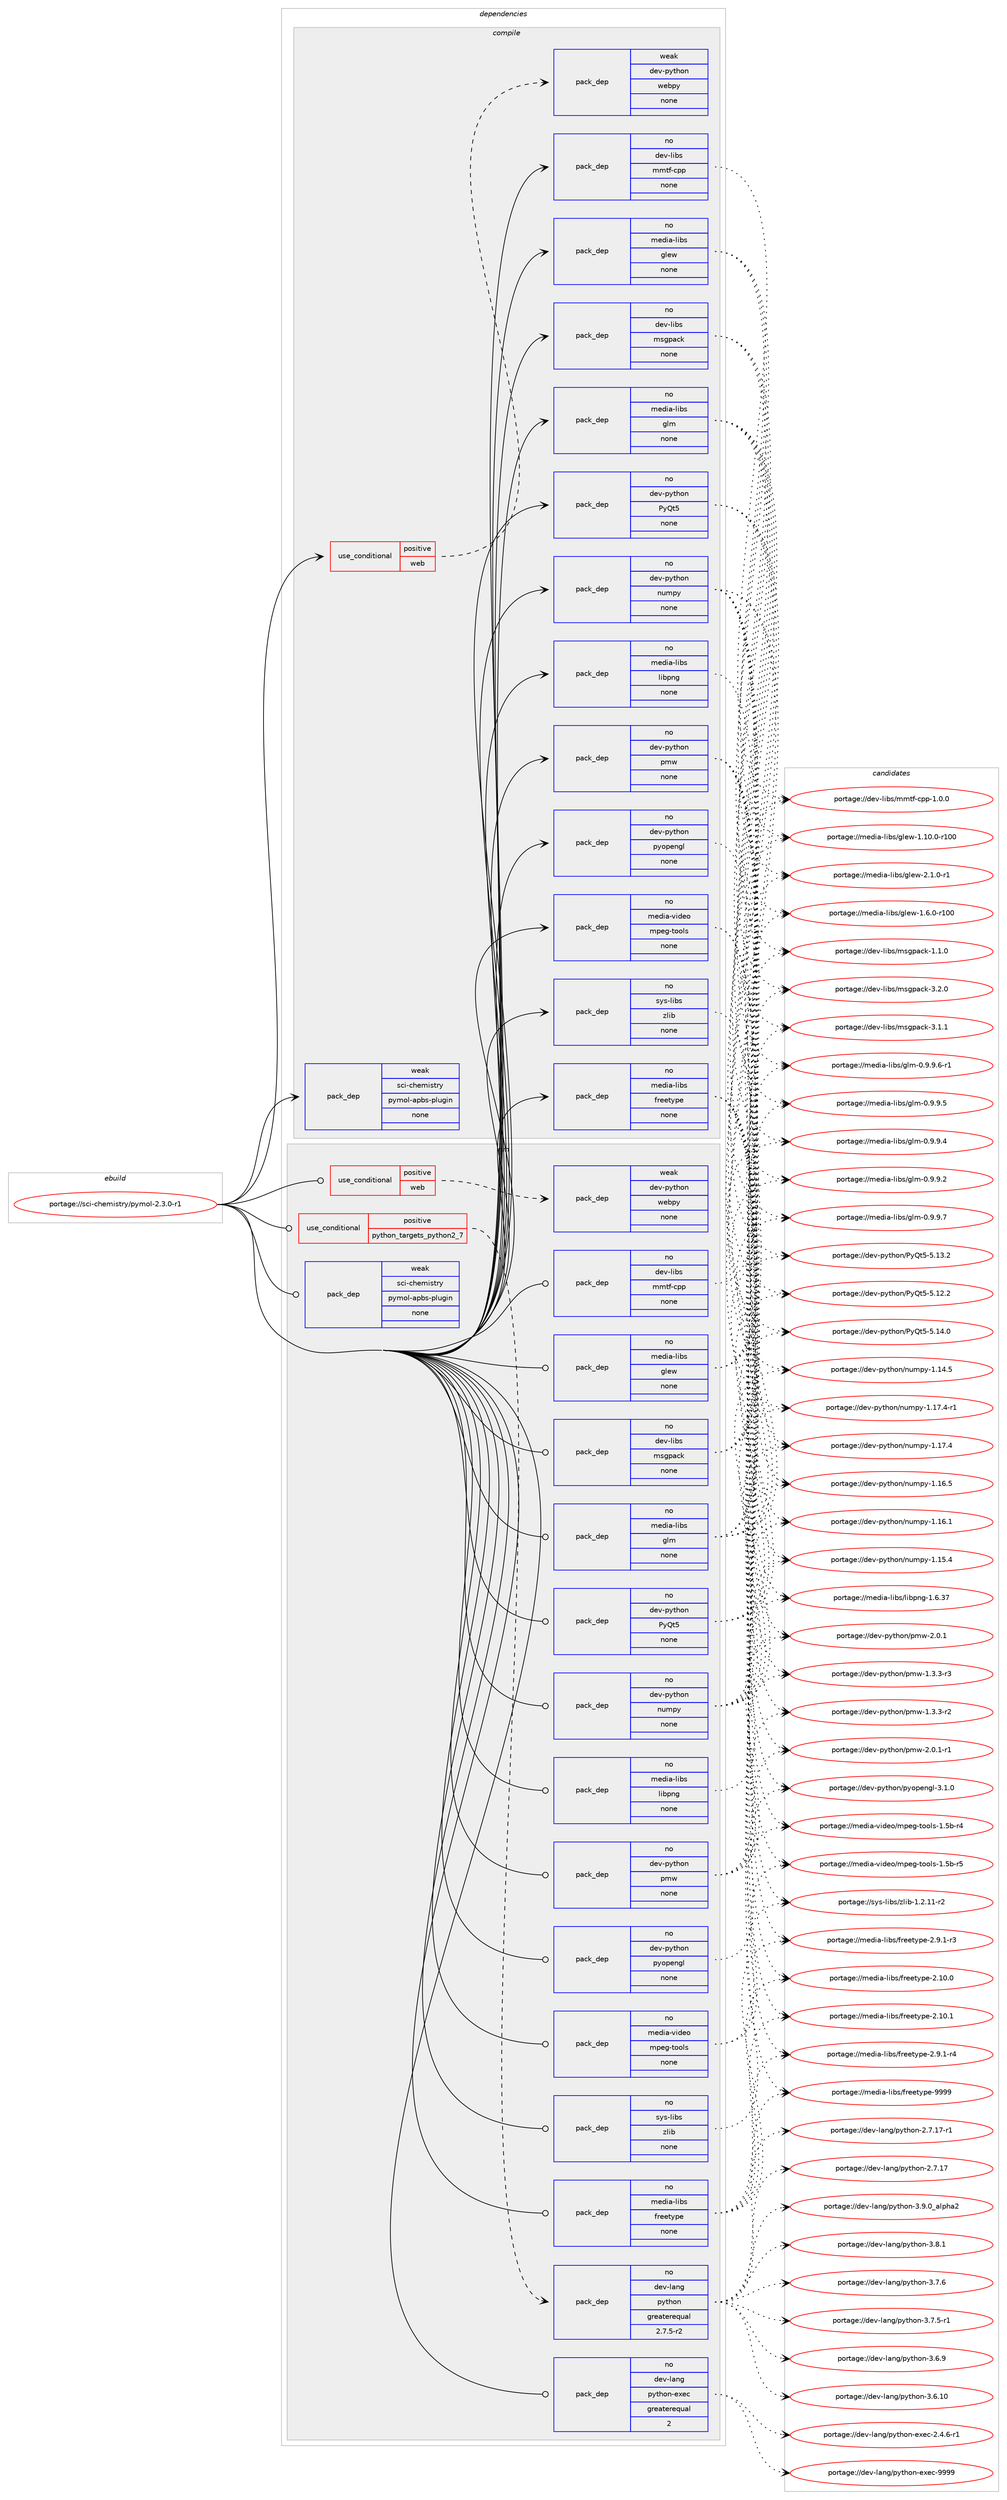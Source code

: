 digraph prolog {

# *************
# Graph options
# *************

newrank=true;
concentrate=true;
compound=true;
graph [rankdir=LR,fontname=Helvetica,fontsize=10,ranksep=1.5];#, ranksep=2.5, nodesep=0.2];
edge  [arrowhead=vee];
node  [fontname=Helvetica,fontsize=10];

# **********
# The ebuild
# **********

subgraph cluster_leftcol {
color=gray;
rank=same;
label=<<i>ebuild</i>>;
id [label="portage://sci-chemistry/pymol-2.3.0-r1", color=red, width=4, href="../sci-chemistry/pymol-2.3.0-r1.svg"];
}

# ****************
# The dependencies
# ****************

subgraph cluster_midcol {
color=gray;
label=<<i>dependencies</i>>;
subgraph cluster_compile {
fillcolor="#eeeeee";
style=filled;
label=<<i>compile</i>>;
subgraph cond20856 {
dependency108001 [label=<<TABLE BORDER="0" CELLBORDER="1" CELLSPACING="0" CELLPADDING="4"><TR><TD ROWSPAN="3" CELLPADDING="10">use_conditional</TD></TR><TR><TD>positive</TD></TR><TR><TD>web</TD></TR></TABLE>>, shape=none, color=red];
subgraph pack85321 {
dependency108002 [label=<<TABLE BORDER="0" CELLBORDER="1" CELLSPACING="0" CELLPADDING="4" WIDTH="220"><TR><TD ROWSPAN="6" CELLPADDING="30">pack_dep</TD></TR><TR><TD WIDTH="110">weak</TD></TR><TR><TD>dev-python</TD></TR><TR><TD>webpy</TD></TR><TR><TD>none</TD></TR><TR><TD></TD></TR></TABLE>>, shape=none, color=blue];
}
dependency108001:e -> dependency108002:w [weight=20,style="dashed",arrowhead="vee"];
}
id:e -> dependency108001:w [weight=20,style="solid",arrowhead="vee"];
subgraph pack85322 {
dependency108003 [label=<<TABLE BORDER="0" CELLBORDER="1" CELLSPACING="0" CELLPADDING="4" WIDTH="220"><TR><TD ROWSPAN="6" CELLPADDING="30">pack_dep</TD></TR><TR><TD WIDTH="110">no</TD></TR><TR><TD>dev-libs</TD></TR><TR><TD>mmtf-cpp</TD></TR><TR><TD>none</TD></TR><TR><TD></TD></TR></TABLE>>, shape=none, color=blue];
}
id:e -> dependency108003:w [weight=20,style="solid",arrowhead="vee"];
subgraph pack85323 {
dependency108004 [label=<<TABLE BORDER="0" CELLBORDER="1" CELLSPACING="0" CELLPADDING="4" WIDTH="220"><TR><TD ROWSPAN="6" CELLPADDING="30">pack_dep</TD></TR><TR><TD WIDTH="110">no</TD></TR><TR><TD>dev-libs</TD></TR><TR><TD>msgpack</TD></TR><TR><TD>none</TD></TR><TR><TD></TD></TR></TABLE>>, shape=none, color=blue];
}
id:e -> dependency108004:w [weight=20,style="solid",arrowhead="vee"];
subgraph pack85324 {
dependency108005 [label=<<TABLE BORDER="0" CELLBORDER="1" CELLSPACING="0" CELLPADDING="4" WIDTH="220"><TR><TD ROWSPAN="6" CELLPADDING="30">pack_dep</TD></TR><TR><TD WIDTH="110">no</TD></TR><TR><TD>dev-python</TD></TR><TR><TD>PyQt5</TD></TR><TR><TD>none</TD></TR><TR><TD></TD></TR></TABLE>>, shape=none, color=blue];
}
id:e -> dependency108005:w [weight=20,style="solid",arrowhead="vee"];
subgraph pack85325 {
dependency108006 [label=<<TABLE BORDER="0" CELLBORDER="1" CELLSPACING="0" CELLPADDING="4" WIDTH="220"><TR><TD ROWSPAN="6" CELLPADDING="30">pack_dep</TD></TR><TR><TD WIDTH="110">no</TD></TR><TR><TD>dev-python</TD></TR><TR><TD>numpy</TD></TR><TR><TD>none</TD></TR><TR><TD></TD></TR></TABLE>>, shape=none, color=blue];
}
id:e -> dependency108006:w [weight=20,style="solid",arrowhead="vee"];
subgraph pack85326 {
dependency108007 [label=<<TABLE BORDER="0" CELLBORDER="1" CELLSPACING="0" CELLPADDING="4" WIDTH="220"><TR><TD ROWSPAN="6" CELLPADDING="30">pack_dep</TD></TR><TR><TD WIDTH="110">no</TD></TR><TR><TD>dev-python</TD></TR><TR><TD>pmw</TD></TR><TR><TD>none</TD></TR><TR><TD></TD></TR></TABLE>>, shape=none, color=blue];
}
id:e -> dependency108007:w [weight=20,style="solid",arrowhead="vee"];
subgraph pack85327 {
dependency108008 [label=<<TABLE BORDER="0" CELLBORDER="1" CELLSPACING="0" CELLPADDING="4" WIDTH="220"><TR><TD ROWSPAN="6" CELLPADDING="30">pack_dep</TD></TR><TR><TD WIDTH="110">no</TD></TR><TR><TD>dev-python</TD></TR><TR><TD>pyopengl</TD></TR><TR><TD>none</TD></TR><TR><TD></TD></TR></TABLE>>, shape=none, color=blue];
}
id:e -> dependency108008:w [weight=20,style="solid",arrowhead="vee"];
subgraph pack85328 {
dependency108009 [label=<<TABLE BORDER="0" CELLBORDER="1" CELLSPACING="0" CELLPADDING="4" WIDTH="220"><TR><TD ROWSPAN="6" CELLPADDING="30">pack_dep</TD></TR><TR><TD WIDTH="110">no</TD></TR><TR><TD>media-libs</TD></TR><TR><TD>freetype</TD></TR><TR><TD>none</TD></TR><TR><TD></TD></TR></TABLE>>, shape=none, color=blue];
}
id:e -> dependency108009:w [weight=20,style="solid",arrowhead="vee"];
subgraph pack85329 {
dependency108010 [label=<<TABLE BORDER="0" CELLBORDER="1" CELLSPACING="0" CELLPADDING="4" WIDTH="220"><TR><TD ROWSPAN="6" CELLPADDING="30">pack_dep</TD></TR><TR><TD WIDTH="110">no</TD></TR><TR><TD>media-libs</TD></TR><TR><TD>glew</TD></TR><TR><TD>none</TD></TR><TR><TD></TD></TR></TABLE>>, shape=none, color=blue];
}
id:e -> dependency108010:w [weight=20,style="solid",arrowhead="vee"];
subgraph pack85330 {
dependency108011 [label=<<TABLE BORDER="0" CELLBORDER="1" CELLSPACING="0" CELLPADDING="4" WIDTH="220"><TR><TD ROWSPAN="6" CELLPADDING="30">pack_dep</TD></TR><TR><TD WIDTH="110">no</TD></TR><TR><TD>media-libs</TD></TR><TR><TD>glm</TD></TR><TR><TD>none</TD></TR><TR><TD></TD></TR></TABLE>>, shape=none, color=blue];
}
id:e -> dependency108011:w [weight=20,style="solid",arrowhead="vee"];
subgraph pack85331 {
dependency108012 [label=<<TABLE BORDER="0" CELLBORDER="1" CELLSPACING="0" CELLPADDING="4" WIDTH="220"><TR><TD ROWSPAN="6" CELLPADDING="30">pack_dep</TD></TR><TR><TD WIDTH="110">no</TD></TR><TR><TD>media-libs</TD></TR><TR><TD>libpng</TD></TR><TR><TD>none</TD></TR><TR><TD></TD></TR></TABLE>>, shape=none, color=blue];
}
id:e -> dependency108012:w [weight=20,style="solid",arrowhead="vee"];
subgraph pack85332 {
dependency108013 [label=<<TABLE BORDER="0" CELLBORDER="1" CELLSPACING="0" CELLPADDING="4" WIDTH="220"><TR><TD ROWSPAN="6" CELLPADDING="30">pack_dep</TD></TR><TR><TD WIDTH="110">no</TD></TR><TR><TD>media-video</TD></TR><TR><TD>mpeg-tools</TD></TR><TR><TD>none</TD></TR><TR><TD></TD></TR></TABLE>>, shape=none, color=blue];
}
id:e -> dependency108013:w [weight=20,style="solid",arrowhead="vee"];
subgraph pack85333 {
dependency108014 [label=<<TABLE BORDER="0" CELLBORDER="1" CELLSPACING="0" CELLPADDING="4" WIDTH="220"><TR><TD ROWSPAN="6" CELLPADDING="30">pack_dep</TD></TR><TR><TD WIDTH="110">no</TD></TR><TR><TD>sys-libs</TD></TR><TR><TD>zlib</TD></TR><TR><TD>none</TD></TR><TR><TD></TD></TR></TABLE>>, shape=none, color=blue];
}
id:e -> dependency108014:w [weight=20,style="solid",arrowhead="vee"];
subgraph pack85334 {
dependency108015 [label=<<TABLE BORDER="0" CELLBORDER="1" CELLSPACING="0" CELLPADDING="4" WIDTH="220"><TR><TD ROWSPAN="6" CELLPADDING="30">pack_dep</TD></TR><TR><TD WIDTH="110">weak</TD></TR><TR><TD>sci-chemistry</TD></TR><TR><TD>pymol-apbs-plugin</TD></TR><TR><TD>none</TD></TR><TR><TD></TD></TR></TABLE>>, shape=none, color=blue];
}
id:e -> dependency108015:w [weight=20,style="solid",arrowhead="vee"];
}
subgraph cluster_compileandrun {
fillcolor="#eeeeee";
style=filled;
label=<<i>compile and run</i>>;
}
subgraph cluster_run {
fillcolor="#eeeeee";
style=filled;
label=<<i>run</i>>;
subgraph cond20857 {
dependency108016 [label=<<TABLE BORDER="0" CELLBORDER="1" CELLSPACING="0" CELLPADDING="4"><TR><TD ROWSPAN="3" CELLPADDING="10">use_conditional</TD></TR><TR><TD>positive</TD></TR><TR><TD>python_targets_python2_7</TD></TR></TABLE>>, shape=none, color=red];
subgraph pack85335 {
dependency108017 [label=<<TABLE BORDER="0" CELLBORDER="1" CELLSPACING="0" CELLPADDING="4" WIDTH="220"><TR><TD ROWSPAN="6" CELLPADDING="30">pack_dep</TD></TR><TR><TD WIDTH="110">no</TD></TR><TR><TD>dev-lang</TD></TR><TR><TD>python</TD></TR><TR><TD>greaterequal</TD></TR><TR><TD>2.7.5-r2</TD></TR></TABLE>>, shape=none, color=blue];
}
dependency108016:e -> dependency108017:w [weight=20,style="dashed",arrowhead="vee"];
}
id:e -> dependency108016:w [weight=20,style="solid",arrowhead="odot"];
subgraph cond20858 {
dependency108018 [label=<<TABLE BORDER="0" CELLBORDER="1" CELLSPACING="0" CELLPADDING="4"><TR><TD ROWSPAN="3" CELLPADDING="10">use_conditional</TD></TR><TR><TD>positive</TD></TR><TR><TD>web</TD></TR></TABLE>>, shape=none, color=red];
subgraph pack85336 {
dependency108019 [label=<<TABLE BORDER="0" CELLBORDER="1" CELLSPACING="0" CELLPADDING="4" WIDTH="220"><TR><TD ROWSPAN="6" CELLPADDING="30">pack_dep</TD></TR><TR><TD WIDTH="110">weak</TD></TR><TR><TD>dev-python</TD></TR><TR><TD>webpy</TD></TR><TR><TD>none</TD></TR><TR><TD></TD></TR></TABLE>>, shape=none, color=blue];
}
dependency108018:e -> dependency108019:w [weight=20,style="dashed",arrowhead="vee"];
}
id:e -> dependency108018:w [weight=20,style="solid",arrowhead="odot"];
subgraph pack85337 {
dependency108020 [label=<<TABLE BORDER="0" CELLBORDER="1" CELLSPACING="0" CELLPADDING="4" WIDTH="220"><TR><TD ROWSPAN="6" CELLPADDING="30">pack_dep</TD></TR><TR><TD WIDTH="110">no</TD></TR><TR><TD>dev-lang</TD></TR><TR><TD>python-exec</TD></TR><TR><TD>greaterequal</TD></TR><TR><TD>2</TD></TR></TABLE>>, shape=none, color=blue];
}
id:e -> dependency108020:w [weight=20,style="solid",arrowhead="odot"];
subgraph pack85338 {
dependency108021 [label=<<TABLE BORDER="0" CELLBORDER="1" CELLSPACING="0" CELLPADDING="4" WIDTH="220"><TR><TD ROWSPAN="6" CELLPADDING="30">pack_dep</TD></TR><TR><TD WIDTH="110">no</TD></TR><TR><TD>dev-libs</TD></TR><TR><TD>mmtf-cpp</TD></TR><TR><TD>none</TD></TR><TR><TD></TD></TR></TABLE>>, shape=none, color=blue];
}
id:e -> dependency108021:w [weight=20,style="solid",arrowhead="odot"];
subgraph pack85339 {
dependency108022 [label=<<TABLE BORDER="0" CELLBORDER="1" CELLSPACING="0" CELLPADDING="4" WIDTH="220"><TR><TD ROWSPAN="6" CELLPADDING="30">pack_dep</TD></TR><TR><TD WIDTH="110">no</TD></TR><TR><TD>dev-libs</TD></TR><TR><TD>msgpack</TD></TR><TR><TD>none</TD></TR><TR><TD></TD></TR></TABLE>>, shape=none, color=blue];
}
id:e -> dependency108022:w [weight=20,style="solid",arrowhead="odot"];
subgraph pack85340 {
dependency108023 [label=<<TABLE BORDER="0" CELLBORDER="1" CELLSPACING="0" CELLPADDING="4" WIDTH="220"><TR><TD ROWSPAN="6" CELLPADDING="30">pack_dep</TD></TR><TR><TD WIDTH="110">no</TD></TR><TR><TD>dev-python</TD></TR><TR><TD>PyQt5</TD></TR><TR><TD>none</TD></TR><TR><TD></TD></TR></TABLE>>, shape=none, color=blue];
}
id:e -> dependency108023:w [weight=20,style="solid",arrowhead="odot"];
subgraph pack85341 {
dependency108024 [label=<<TABLE BORDER="0" CELLBORDER="1" CELLSPACING="0" CELLPADDING="4" WIDTH="220"><TR><TD ROWSPAN="6" CELLPADDING="30">pack_dep</TD></TR><TR><TD WIDTH="110">no</TD></TR><TR><TD>dev-python</TD></TR><TR><TD>numpy</TD></TR><TR><TD>none</TD></TR><TR><TD></TD></TR></TABLE>>, shape=none, color=blue];
}
id:e -> dependency108024:w [weight=20,style="solid",arrowhead="odot"];
subgraph pack85342 {
dependency108025 [label=<<TABLE BORDER="0" CELLBORDER="1" CELLSPACING="0" CELLPADDING="4" WIDTH="220"><TR><TD ROWSPAN="6" CELLPADDING="30">pack_dep</TD></TR><TR><TD WIDTH="110">no</TD></TR><TR><TD>dev-python</TD></TR><TR><TD>pmw</TD></TR><TR><TD>none</TD></TR><TR><TD></TD></TR></TABLE>>, shape=none, color=blue];
}
id:e -> dependency108025:w [weight=20,style="solid",arrowhead="odot"];
subgraph pack85343 {
dependency108026 [label=<<TABLE BORDER="0" CELLBORDER="1" CELLSPACING="0" CELLPADDING="4" WIDTH="220"><TR><TD ROWSPAN="6" CELLPADDING="30">pack_dep</TD></TR><TR><TD WIDTH="110">no</TD></TR><TR><TD>dev-python</TD></TR><TR><TD>pyopengl</TD></TR><TR><TD>none</TD></TR><TR><TD></TD></TR></TABLE>>, shape=none, color=blue];
}
id:e -> dependency108026:w [weight=20,style="solid",arrowhead="odot"];
subgraph pack85344 {
dependency108027 [label=<<TABLE BORDER="0" CELLBORDER="1" CELLSPACING="0" CELLPADDING="4" WIDTH="220"><TR><TD ROWSPAN="6" CELLPADDING="30">pack_dep</TD></TR><TR><TD WIDTH="110">no</TD></TR><TR><TD>media-libs</TD></TR><TR><TD>freetype</TD></TR><TR><TD>none</TD></TR><TR><TD></TD></TR></TABLE>>, shape=none, color=blue];
}
id:e -> dependency108027:w [weight=20,style="solid",arrowhead="odot"];
subgraph pack85345 {
dependency108028 [label=<<TABLE BORDER="0" CELLBORDER="1" CELLSPACING="0" CELLPADDING="4" WIDTH="220"><TR><TD ROWSPAN="6" CELLPADDING="30">pack_dep</TD></TR><TR><TD WIDTH="110">no</TD></TR><TR><TD>media-libs</TD></TR><TR><TD>glew</TD></TR><TR><TD>none</TD></TR><TR><TD></TD></TR></TABLE>>, shape=none, color=blue];
}
id:e -> dependency108028:w [weight=20,style="solid",arrowhead="odot"];
subgraph pack85346 {
dependency108029 [label=<<TABLE BORDER="0" CELLBORDER="1" CELLSPACING="0" CELLPADDING="4" WIDTH="220"><TR><TD ROWSPAN="6" CELLPADDING="30">pack_dep</TD></TR><TR><TD WIDTH="110">no</TD></TR><TR><TD>media-libs</TD></TR><TR><TD>glm</TD></TR><TR><TD>none</TD></TR><TR><TD></TD></TR></TABLE>>, shape=none, color=blue];
}
id:e -> dependency108029:w [weight=20,style="solid",arrowhead="odot"];
subgraph pack85347 {
dependency108030 [label=<<TABLE BORDER="0" CELLBORDER="1" CELLSPACING="0" CELLPADDING="4" WIDTH="220"><TR><TD ROWSPAN="6" CELLPADDING="30">pack_dep</TD></TR><TR><TD WIDTH="110">no</TD></TR><TR><TD>media-libs</TD></TR><TR><TD>libpng</TD></TR><TR><TD>none</TD></TR><TR><TD></TD></TR></TABLE>>, shape=none, color=blue];
}
id:e -> dependency108030:w [weight=20,style="solid",arrowhead="odot"];
subgraph pack85348 {
dependency108031 [label=<<TABLE BORDER="0" CELLBORDER="1" CELLSPACING="0" CELLPADDING="4" WIDTH="220"><TR><TD ROWSPAN="6" CELLPADDING="30">pack_dep</TD></TR><TR><TD WIDTH="110">no</TD></TR><TR><TD>media-video</TD></TR><TR><TD>mpeg-tools</TD></TR><TR><TD>none</TD></TR><TR><TD></TD></TR></TABLE>>, shape=none, color=blue];
}
id:e -> dependency108031:w [weight=20,style="solid",arrowhead="odot"];
subgraph pack85349 {
dependency108032 [label=<<TABLE BORDER="0" CELLBORDER="1" CELLSPACING="0" CELLPADDING="4" WIDTH="220"><TR><TD ROWSPAN="6" CELLPADDING="30">pack_dep</TD></TR><TR><TD WIDTH="110">no</TD></TR><TR><TD>sys-libs</TD></TR><TR><TD>zlib</TD></TR><TR><TD>none</TD></TR><TR><TD></TD></TR></TABLE>>, shape=none, color=blue];
}
id:e -> dependency108032:w [weight=20,style="solid",arrowhead="odot"];
subgraph pack85350 {
dependency108033 [label=<<TABLE BORDER="0" CELLBORDER="1" CELLSPACING="0" CELLPADDING="4" WIDTH="220"><TR><TD ROWSPAN="6" CELLPADDING="30">pack_dep</TD></TR><TR><TD WIDTH="110">weak</TD></TR><TR><TD>sci-chemistry</TD></TR><TR><TD>pymol-apbs-plugin</TD></TR><TR><TD>none</TD></TR><TR><TD></TD></TR></TABLE>>, shape=none, color=blue];
}
id:e -> dependency108033:w [weight=20,style="solid",arrowhead="odot"];
}
}

# **************
# The candidates
# **************

subgraph cluster_choices {
rank=same;
color=gray;
label=<<i>candidates</i>>;

subgraph choice85321 {
color=black;
nodesep=1;
}
subgraph choice85322 {
color=black;
nodesep=1;
choice1001011184510810598115471091091161024599112112454946484648 [label="portage://dev-libs/mmtf-cpp-1.0.0", color=red, width=4,href="../dev-libs/mmtf-cpp-1.0.0.svg"];
dependency108003:e -> choice1001011184510810598115471091091161024599112112454946484648:w [style=dotted,weight="100"];
}
subgraph choice85323 {
color=black;
nodesep=1;
choice1001011184510810598115471091151031129799107455146504648 [label="portage://dev-libs/msgpack-3.2.0", color=red, width=4,href="../dev-libs/msgpack-3.2.0.svg"];
choice1001011184510810598115471091151031129799107455146494649 [label="portage://dev-libs/msgpack-3.1.1", color=red, width=4,href="../dev-libs/msgpack-3.1.1.svg"];
choice1001011184510810598115471091151031129799107454946494648 [label="portage://dev-libs/msgpack-1.1.0", color=red, width=4,href="../dev-libs/msgpack-1.1.0.svg"];
dependency108004:e -> choice1001011184510810598115471091151031129799107455146504648:w [style=dotted,weight="100"];
dependency108004:e -> choice1001011184510810598115471091151031129799107455146494649:w [style=dotted,weight="100"];
dependency108004:e -> choice1001011184510810598115471091151031129799107454946494648:w [style=dotted,weight="100"];
}
subgraph choice85324 {
color=black;
nodesep=1;
choice100101118451121211161041111104780121811165345534649524648 [label="portage://dev-python/PyQt5-5.14.0", color=red, width=4,href="../dev-python/PyQt5-5.14.0.svg"];
choice100101118451121211161041111104780121811165345534649514650 [label="portage://dev-python/PyQt5-5.13.2", color=red, width=4,href="../dev-python/PyQt5-5.13.2.svg"];
choice100101118451121211161041111104780121811165345534649504650 [label="portage://dev-python/PyQt5-5.12.2", color=red, width=4,href="../dev-python/PyQt5-5.12.2.svg"];
dependency108005:e -> choice100101118451121211161041111104780121811165345534649524648:w [style=dotted,weight="100"];
dependency108005:e -> choice100101118451121211161041111104780121811165345534649514650:w [style=dotted,weight="100"];
dependency108005:e -> choice100101118451121211161041111104780121811165345534649504650:w [style=dotted,weight="100"];
}
subgraph choice85325 {
color=black;
nodesep=1;
choice1001011184511212111610411111047110117109112121454946495546524511449 [label="portage://dev-python/numpy-1.17.4-r1", color=red, width=4,href="../dev-python/numpy-1.17.4-r1.svg"];
choice100101118451121211161041111104711011710911212145494649554652 [label="portage://dev-python/numpy-1.17.4", color=red, width=4,href="../dev-python/numpy-1.17.4.svg"];
choice100101118451121211161041111104711011710911212145494649544653 [label="portage://dev-python/numpy-1.16.5", color=red, width=4,href="../dev-python/numpy-1.16.5.svg"];
choice100101118451121211161041111104711011710911212145494649544649 [label="portage://dev-python/numpy-1.16.1", color=red, width=4,href="../dev-python/numpy-1.16.1.svg"];
choice100101118451121211161041111104711011710911212145494649534652 [label="portage://dev-python/numpy-1.15.4", color=red, width=4,href="../dev-python/numpy-1.15.4.svg"];
choice100101118451121211161041111104711011710911212145494649524653 [label="portage://dev-python/numpy-1.14.5", color=red, width=4,href="../dev-python/numpy-1.14.5.svg"];
dependency108006:e -> choice1001011184511212111610411111047110117109112121454946495546524511449:w [style=dotted,weight="100"];
dependency108006:e -> choice100101118451121211161041111104711011710911212145494649554652:w [style=dotted,weight="100"];
dependency108006:e -> choice100101118451121211161041111104711011710911212145494649544653:w [style=dotted,weight="100"];
dependency108006:e -> choice100101118451121211161041111104711011710911212145494649544649:w [style=dotted,weight="100"];
dependency108006:e -> choice100101118451121211161041111104711011710911212145494649534652:w [style=dotted,weight="100"];
dependency108006:e -> choice100101118451121211161041111104711011710911212145494649524653:w [style=dotted,weight="100"];
}
subgraph choice85326 {
color=black;
nodesep=1;
choice10010111845112121116104111110471121091194550464846494511449 [label="portage://dev-python/pmw-2.0.1-r1", color=red, width=4,href="../dev-python/pmw-2.0.1-r1.svg"];
choice1001011184511212111610411111047112109119455046484649 [label="portage://dev-python/pmw-2.0.1", color=red, width=4,href="../dev-python/pmw-2.0.1.svg"];
choice10010111845112121116104111110471121091194549465146514511451 [label="portage://dev-python/pmw-1.3.3-r3", color=red, width=4,href="../dev-python/pmw-1.3.3-r3.svg"];
choice10010111845112121116104111110471121091194549465146514511450 [label="portage://dev-python/pmw-1.3.3-r2", color=red, width=4,href="../dev-python/pmw-1.3.3-r2.svg"];
dependency108007:e -> choice10010111845112121116104111110471121091194550464846494511449:w [style=dotted,weight="100"];
dependency108007:e -> choice1001011184511212111610411111047112109119455046484649:w [style=dotted,weight="100"];
dependency108007:e -> choice10010111845112121116104111110471121091194549465146514511451:w [style=dotted,weight="100"];
dependency108007:e -> choice10010111845112121116104111110471121091194549465146514511450:w [style=dotted,weight="100"];
}
subgraph choice85327 {
color=black;
nodesep=1;
choice1001011184511212111610411111047112121111112101110103108455146494648 [label="portage://dev-python/pyopengl-3.1.0", color=red, width=4,href="../dev-python/pyopengl-3.1.0.svg"];
dependency108008:e -> choice1001011184511212111610411111047112121111112101110103108455146494648:w [style=dotted,weight="100"];
}
subgraph choice85328 {
color=black;
nodesep=1;
choice109101100105974510810598115471021141011011161211121014557575757 [label="portage://media-libs/freetype-9999", color=red, width=4,href="../media-libs/freetype-9999.svg"];
choice109101100105974510810598115471021141011011161211121014550465746494511452 [label="portage://media-libs/freetype-2.9.1-r4", color=red, width=4,href="../media-libs/freetype-2.9.1-r4.svg"];
choice109101100105974510810598115471021141011011161211121014550465746494511451 [label="portage://media-libs/freetype-2.9.1-r3", color=red, width=4,href="../media-libs/freetype-2.9.1-r3.svg"];
choice1091011001059745108105981154710211410110111612111210145504649484649 [label="portage://media-libs/freetype-2.10.1", color=red, width=4,href="../media-libs/freetype-2.10.1.svg"];
choice1091011001059745108105981154710211410110111612111210145504649484648 [label="portage://media-libs/freetype-2.10.0", color=red, width=4,href="../media-libs/freetype-2.10.0.svg"];
dependency108009:e -> choice109101100105974510810598115471021141011011161211121014557575757:w [style=dotted,weight="100"];
dependency108009:e -> choice109101100105974510810598115471021141011011161211121014550465746494511452:w [style=dotted,weight="100"];
dependency108009:e -> choice109101100105974510810598115471021141011011161211121014550465746494511451:w [style=dotted,weight="100"];
dependency108009:e -> choice1091011001059745108105981154710211410110111612111210145504649484649:w [style=dotted,weight="100"];
dependency108009:e -> choice1091011001059745108105981154710211410110111612111210145504649484648:w [style=dotted,weight="100"];
}
subgraph choice85329 {
color=black;
nodesep=1;
choice109101100105974510810598115471031081011194550464946484511449 [label="portage://media-libs/glew-2.1.0-r1", color=red, width=4,href="../media-libs/glew-2.1.0-r1.svg"];
choice1091011001059745108105981154710310810111945494654464845114494848 [label="portage://media-libs/glew-1.6.0-r100", color=red, width=4,href="../media-libs/glew-1.6.0-r100.svg"];
choice109101100105974510810598115471031081011194549464948464845114494848 [label="portage://media-libs/glew-1.10.0-r100", color=red, width=4,href="../media-libs/glew-1.10.0-r100.svg"];
dependency108010:e -> choice109101100105974510810598115471031081011194550464946484511449:w [style=dotted,weight="100"];
dependency108010:e -> choice1091011001059745108105981154710310810111945494654464845114494848:w [style=dotted,weight="100"];
dependency108010:e -> choice109101100105974510810598115471031081011194549464948464845114494848:w [style=dotted,weight="100"];
}
subgraph choice85330 {
color=black;
nodesep=1;
choice109101100105974510810598115471031081094548465746574655 [label="portage://media-libs/glm-0.9.9.7", color=red, width=4,href="../media-libs/glm-0.9.9.7.svg"];
choice1091011001059745108105981154710310810945484657465746544511449 [label="portage://media-libs/glm-0.9.9.6-r1", color=red, width=4,href="../media-libs/glm-0.9.9.6-r1.svg"];
choice109101100105974510810598115471031081094548465746574653 [label="portage://media-libs/glm-0.9.9.5", color=red, width=4,href="../media-libs/glm-0.9.9.5.svg"];
choice109101100105974510810598115471031081094548465746574652 [label="portage://media-libs/glm-0.9.9.4", color=red, width=4,href="../media-libs/glm-0.9.9.4.svg"];
choice109101100105974510810598115471031081094548465746574650 [label="portage://media-libs/glm-0.9.9.2", color=red, width=4,href="../media-libs/glm-0.9.9.2.svg"];
dependency108011:e -> choice109101100105974510810598115471031081094548465746574655:w [style=dotted,weight="100"];
dependency108011:e -> choice1091011001059745108105981154710310810945484657465746544511449:w [style=dotted,weight="100"];
dependency108011:e -> choice109101100105974510810598115471031081094548465746574653:w [style=dotted,weight="100"];
dependency108011:e -> choice109101100105974510810598115471031081094548465746574652:w [style=dotted,weight="100"];
dependency108011:e -> choice109101100105974510810598115471031081094548465746574650:w [style=dotted,weight="100"];
}
subgraph choice85331 {
color=black;
nodesep=1;
choice109101100105974510810598115471081059811211010345494654465155 [label="portage://media-libs/libpng-1.6.37", color=red, width=4,href="../media-libs/libpng-1.6.37.svg"];
dependency108012:e -> choice109101100105974510810598115471081059811211010345494654465155:w [style=dotted,weight="100"];
}
subgraph choice85332 {
color=black;
nodesep=1;
choice1091011001059745118105100101111471091121011034511611111110811545494653984511453 [label="portage://media-video/mpeg-tools-1.5b-r5", color=red, width=4,href="../media-video/mpeg-tools-1.5b-r5.svg"];
choice1091011001059745118105100101111471091121011034511611111110811545494653984511452 [label="portage://media-video/mpeg-tools-1.5b-r4", color=red, width=4,href="../media-video/mpeg-tools-1.5b-r4.svg"];
dependency108013:e -> choice1091011001059745118105100101111471091121011034511611111110811545494653984511453:w [style=dotted,weight="100"];
dependency108013:e -> choice1091011001059745118105100101111471091121011034511611111110811545494653984511452:w [style=dotted,weight="100"];
}
subgraph choice85333 {
color=black;
nodesep=1;
choice11512111545108105981154712210810598454946504649494511450 [label="portage://sys-libs/zlib-1.2.11-r2", color=red, width=4,href="../sys-libs/zlib-1.2.11-r2.svg"];
dependency108014:e -> choice11512111545108105981154712210810598454946504649494511450:w [style=dotted,weight="100"];
}
subgraph choice85334 {
color=black;
nodesep=1;
}
subgraph choice85335 {
color=black;
nodesep=1;
choice10010111845108971101034711212111610411111045514657464895971081121049750 [label="portage://dev-lang/python-3.9.0_alpha2", color=red, width=4,href="../dev-lang/python-3.9.0_alpha2.svg"];
choice100101118451089711010347112121116104111110455146564649 [label="portage://dev-lang/python-3.8.1", color=red, width=4,href="../dev-lang/python-3.8.1.svg"];
choice100101118451089711010347112121116104111110455146554654 [label="portage://dev-lang/python-3.7.6", color=red, width=4,href="../dev-lang/python-3.7.6.svg"];
choice1001011184510897110103471121211161041111104551465546534511449 [label="portage://dev-lang/python-3.7.5-r1", color=red, width=4,href="../dev-lang/python-3.7.5-r1.svg"];
choice100101118451089711010347112121116104111110455146544657 [label="portage://dev-lang/python-3.6.9", color=red, width=4,href="../dev-lang/python-3.6.9.svg"];
choice10010111845108971101034711212111610411111045514654464948 [label="portage://dev-lang/python-3.6.10", color=red, width=4,href="../dev-lang/python-3.6.10.svg"];
choice100101118451089711010347112121116104111110455046554649554511449 [label="portage://dev-lang/python-2.7.17-r1", color=red, width=4,href="../dev-lang/python-2.7.17-r1.svg"];
choice10010111845108971101034711212111610411111045504655464955 [label="portage://dev-lang/python-2.7.17", color=red, width=4,href="../dev-lang/python-2.7.17.svg"];
dependency108017:e -> choice10010111845108971101034711212111610411111045514657464895971081121049750:w [style=dotted,weight="100"];
dependency108017:e -> choice100101118451089711010347112121116104111110455146564649:w [style=dotted,weight="100"];
dependency108017:e -> choice100101118451089711010347112121116104111110455146554654:w [style=dotted,weight="100"];
dependency108017:e -> choice1001011184510897110103471121211161041111104551465546534511449:w [style=dotted,weight="100"];
dependency108017:e -> choice100101118451089711010347112121116104111110455146544657:w [style=dotted,weight="100"];
dependency108017:e -> choice10010111845108971101034711212111610411111045514654464948:w [style=dotted,weight="100"];
dependency108017:e -> choice100101118451089711010347112121116104111110455046554649554511449:w [style=dotted,weight="100"];
dependency108017:e -> choice10010111845108971101034711212111610411111045504655464955:w [style=dotted,weight="100"];
}
subgraph choice85336 {
color=black;
nodesep=1;
}
subgraph choice85337 {
color=black;
nodesep=1;
choice10010111845108971101034711212111610411111045101120101994557575757 [label="portage://dev-lang/python-exec-9999", color=red, width=4,href="../dev-lang/python-exec-9999.svg"];
choice10010111845108971101034711212111610411111045101120101994550465246544511449 [label="portage://dev-lang/python-exec-2.4.6-r1", color=red, width=4,href="../dev-lang/python-exec-2.4.6-r1.svg"];
dependency108020:e -> choice10010111845108971101034711212111610411111045101120101994557575757:w [style=dotted,weight="100"];
dependency108020:e -> choice10010111845108971101034711212111610411111045101120101994550465246544511449:w [style=dotted,weight="100"];
}
subgraph choice85338 {
color=black;
nodesep=1;
choice1001011184510810598115471091091161024599112112454946484648 [label="portage://dev-libs/mmtf-cpp-1.0.0", color=red, width=4,href="../dev-libs/mmtf-cpp-1.0.0.svg"];
dependency108021:e -> choice1001011184510810598115471091091161024599112112454946484648:w [style=dotted,weight="100"];
}
subgraph choice85339 {
color=black;
nodesep=1;
choice1001011184510810598115471091151031129799107455146504648 [label="portage://dev-libs/msgpack-3.2.0", color=red, width=4,href="../dev-libs/msgpack-3.2.0.svg"];
choice1001011184510810598115471091151031129799107455146494649 [label="portage://dev-libs/msgpack-3.1.1", color=red, width=4,href="../dev-libs/msgpack-3.1.1.svg"];
choice1001011184510810598115471091151031129799107454946494648 [label="portage://dev-libs/msgpack-1.1.0", color=red, width=4,href="../dev-libs/msgpack-1.1.0.svg"];
dependency108022:e -> choice1001011184510810598115471091151031129799107455146504648:w [style=dotted,weight="100"];
dependency108022:e -> choice1001011184510810598115471091151031129799107455146494649:w [style=dotted,weight="100"];
dependency108022:e -> choice1001011184510810598115471091151031129799107454946494648:w [style=dotted,weight="100"];
}
subgraph choice85340 {
color=black;
nodesep=1;
choice100101118451121211161041111104780121811165345534649524648 [label="portage://dev-python/PyQt5-5.14.0", color=red, width=4,href="../dev-python/PyQt5-5.14.0.svg"];
choice100101118451121211161041111104780121811165345534649514650 [label="portage://dev-python/PyQt5-5.13.2", color=red, width=4,href="../dev-python/PyQt5-5.13.2.svg"];
choice100101118451121211161041111104780121811165345534649504650 [label="portage://dev-python/PyQt5-5.12.2", color=red, width=4,href="../dev-python/PyQt5-5.12.2.svg"];
dependency108023:e -> choice100101118451121211161041111104780121811165345534649524648:w [style=dotted,weight="100"];
dependency108023:e -> choice100101118451121211161041111104780121811165345534649514650:w [style=dotted,weight="100"];
dependency108023:e -> choice100101118451121211161041111104780121811165345534649504650:w [style=dotted,weight="100"];
}
subgraph choice85341 {
color=black;
nodesep=1;
choice1001011184511212111610411111047110117109112121454946495546524511449 [label="portage://dev-python/numpy-1.17.4-r1", color=red, width=4,href="../dev-python/numpy-1.17.4-r1.svg"];
choice100101118451121211161041111104711011710911212145494649554652 [label="portage://dev-python/numpy-1.17.4", color=red, width=4,href="../dev-python/numpy-1.17.4.svg"];
choice100101118451121211161041111104711011710911212145494649544653 [label="portage://dev-python/numpy-1.16.5", color=red, width=4,href="../dev-python/numpy-1.16.5.svg"];
choice100101118451121211161041111104711011710911212145494649544649 [label="portage://dev-python/numpy-1.16.1", color=red, width=4,href="../dev-python/numpy-1.16.1.svg"];
choice100101118451121211161041111104711011710911212145494649534652 [label="portage://dev-python/numpy-1.15.4", color=red, width=4,href="../dev-python/numpy-1.15.4.svg"];
choice100101118451121211161041111104711011710911212145494649524653 [label="portage://dev-python/numpy-1.14.5", color=red, width=4,href="../dev-python/numpy-1.14.5.svg"];
dependency108024:e -> choice1001011184511212111610411111047110117109112121454946495546524511449:w [style=dotted,weight="100"];
dependency108024:e -> choice100101118451121211161041111104711011710911212145494649554652:w [style=dotted,weight="100"];
dependency108024:e -> choice100101118451121211161041111104711011710911212145494649544653:w [style=dotted,weight="100"];
dependency108024:e -> choice100101118451121211161041111104711011710911212145494649544649:w [style=dotted,weight="100"];
dependency108024:e -> choice100101118451121211161041111104711011710911212145494649534652:w [style=dotted,weight="100"];
dependency108024:e -> choice100101118451121211161041111104711011710911212145494649524653:w [style=dotted,weight="100"];
}
subgraph choice85342 {
color=black;
nodesep=1;
choice10010111845112121116104111110471121091194550464846494511449 [label="portage://dev-python/pmw-2.0.1-r1", color=red, width=4,href="../dev-python/pmw-2.0.1-r1.svg"];
choice1001011184511212111610411111047112109119455046484649 [label="portage://dev-python/pmw-2.0.1", color=red, width=4,href="../dev-python/pmw-2.0.1.svg"];
choice10010111845112121116104111110471121091194549465146514511451 [label="portage://dev-python/pmw-1.3.3-r3", color=red, width=4,href="../dev-python/pmw-1.3.3-r3.svg"];
choice10010111845112121116104111110471121091194549465146514511450 [label="portage://dev-python/pmw-1.3.3-r2", color=red, width=4,href="../dev-python/pmw-1.3.3-r2.svg"];
dependency108025:e -> choice10010111845112121116104111110471121091194550464846494511449:w [style=dotted,weight="100"];
dependency108025:e -> choice1001011184511212111610411111047112109119455046484649:w [style=dotted,weight="100"];
dependency108025:e -> choice10010111845112121116104111110471121091194549465146514511451:w [style=dotted,weight="100"];
dependency108025:e -> choice10010111845112121116104111110471121091194549465146514511450:w [style=dotted,weight="100"];
}
subgraph choice85343 {
color=black;
nodesep=1;
choice1001011184511212111610411111047112121111112101110103108455146494648 [label="portage://dev-python/pyopengl-3.1.0", color=red, width=4,href="../dev-python/pyopengl-3.1.0.svg"];
dependency108026:e -> choice1001011184511212111610411111047112121111112101110103108455146494648:w [style=dotted,weight="100"];
}
subgraph choice85344 {
color=black;
nodesep=1;
choice109101100105974510810598115471021141011011161211121014557575757 [label="portage://media-libs/freetype-9999", color=red, width=4,href="../media-libs/freetype-9999.svg"];
choice109101100105974510810598115471021141011011161211121014550465746494511452 [label="portage://media-libs/freetype-2.9.1-r4", color=red, width=4,href="../media-libs/freetype-2.9.1-r4.svg"];
choice109101100105974510810598115471021141011011161211121014550465746494511451 [label="portage://media-libs/freetype-2.9.1-r3", color=red, width=4,href="../media-libs/freetype-2.9.1-r3.svg"];
choice1091011001059745108105981154710211410110111612111210145504649484649 [label="portage://media-libs/freetype-2.10.1", color=red, width=4,href="../media-libs/freetype-2.10.1.svg"];
choice1091011001059745108105981154710211410110111612111210145504649484648 [label="portage://media-libs/freetype-2.10.0", color=red, width=4,href="../media-libs/freetype-2.10.0.svg"];
dependency108027:e -> choice109101100105974510810598115471021141011011161211121014557575757:w [style=dotted,weight="100"];
dependency108027:e -> choice109101100105974510810598115471021141011011161211121014550465746494511452:w [style=dotted,weight="100"];
dependency108027:e -> choice109101100105974510810598115471021141011011161211121014550465746494511451:w [style=dotted,weight="100"];
dependency108027:e -> choice1091011001059745108105981154710211410110111612111210145504649484649:w [style=dotted,weight="100"];
dependency108027:e -> choice1091011001059745108105981154710211410110111612111210145504649484648:w [style=dotted,weight="100"];
}
subgraph choice85345 {
color=black;
nodesep=1;
choice109101100105974510810598115471031081011194550464946484511449 [label="portage://media-libs/glew-2.1.0-r1", color=red, width=4,href="../media-libs/glew-2.1.0-r1.svg"];
choice1091011001059745108105981154710310810111945494654464845114494848 [label="portage://media-libs/glew-1.6.0-r100", color=red, width=4,href="../media-libs/glew-1.6.0-r100.svg"];
choice109101100105974510810598115471031081011194549464948464845114494848 [label="portage://media-libs/glew-1.10.0-r100", color=red, width=4,href="../media-libs/glew-1.10.0-r100.svg"];
dependency108028:e -> choice109101100105974510810598115471031081011194550464946484511449:w [style=dotted,weight="100"];
dependency108028:e -> choice1091011001059745108105981154710310810111945494654464845114494848:w [style=dotted,weight="100"];
dependency108028:e -> choice109101100105974510810598115471031081011194549464948464845114494848:w [style=dotted,weight="100"];
}
subgraph choice85346 {
color=black;
nodesep=1;
choice109101100105974510810598115471031081094548465746574655 [label="portage://media-libs/glm-0.9.9.7", color=red, width=4,href="../media-libs/glm-0.9.9.7.svg"];
choice1091011001059745108105981154710310810945484657465746544511449 [label="portage://media-libs/glm-0.9.9.6-r1", color=red, width=4,href="../media-libs/glm-0.9.9.6-r1.svg"];
choice109101100105974510810598115471031081094548465746574653 [label="portage://media-libs/glm-0.9.9.5", color=red, width=4,href="../media-libs/glm-0.9.9.5.svg"];
choice109101100105974510810598115471031081094548465746574652 [label="portage://media-libs/glm-0.9.9.4", color=red, width=4,href="../media-libs/glm-0.9.9.4.svg"];
choice109101100105974510810598115471031081094548465746574650 [label="portage://media-libs/glm-0.9.9.2", color=red, width=4,href="../media-libs/glm-0.9.9.2.svg"];
dependency108029:e -> choice109101100105974510810598115471031081094548465746574655:w [style=dotted,weight="100"];
dependency108029:e -> choice1091011001059745108105981154710310810945484657465746544511449:w [style=dotted,weight="100"];
dependency108029:e -> choice109101100105974510810598115471031081094548465746574653:w [style=dotted,weight="100"];
dependency108029:e -> choice109101100105974510810598115471031081094548465746574652:w [style=dotted,weight="100"];
dependency108029:e -> choice109101100105974510810598115471031081094548465746574650:w [style=dotted,weight="100"];
}
subgraph choice85347 {
color=black;
nodesep=1;
choice109101100105974510810598115471081059811211010345494654465155 [label="portage://media-libs/libpng-1.6.37", color=red, width=4,href="../media-libs/libpng-1.6.37.svg"];
dependency108030:e -> choice109101100105974510810598115471081059811211010345494654465155:w [style=dotted,weight="100"];
}
subgraph choice85348 {
color=black;
nodesep=1;
choice1091011001059745118105100101111471091121011034511611111110811545494653984511453 [label="portage://media-video/mpeg-tools-1.5b-r5", color=red, width=4,href="../media-video/mpeg-tools-1.5b-r5.svg"];
choice1091011001059745118105100101111471091121011034511611111110811545494653984511452 [label="portage://media-video/mpeg-tools-1.5b-r4", color=red, width=4,href="../media-video/mpeg-tools-1.5b-r4.svg"];
dependency108031:e -> choice1091011001059745118105100101111471091121011034511611111110811545494653984511453:w [style=dotted,weight="100"];
dependency108031:e -> choice1091011001059745118105100101111471091121011034511611111110811545494653984511452:w [style=dotted,weight="100"];
}
subgraph choice85349 {
color=black;
nodesep=1;
choice11512111545108105981154712210810598454946504649494511450 [label="portage://sys-libs/zlib-1.2.11-r2", color=red, width=4,href="../sys-libs/zlib-1.2.11-r2.svg"];
dependency108032:e -> choice11512111545108105981154712210810598454946504649494511450:w [style=dotted,weight="100"];
}
subgraph choice85350 {
color=black;
nodesep=1;
}
}

}
